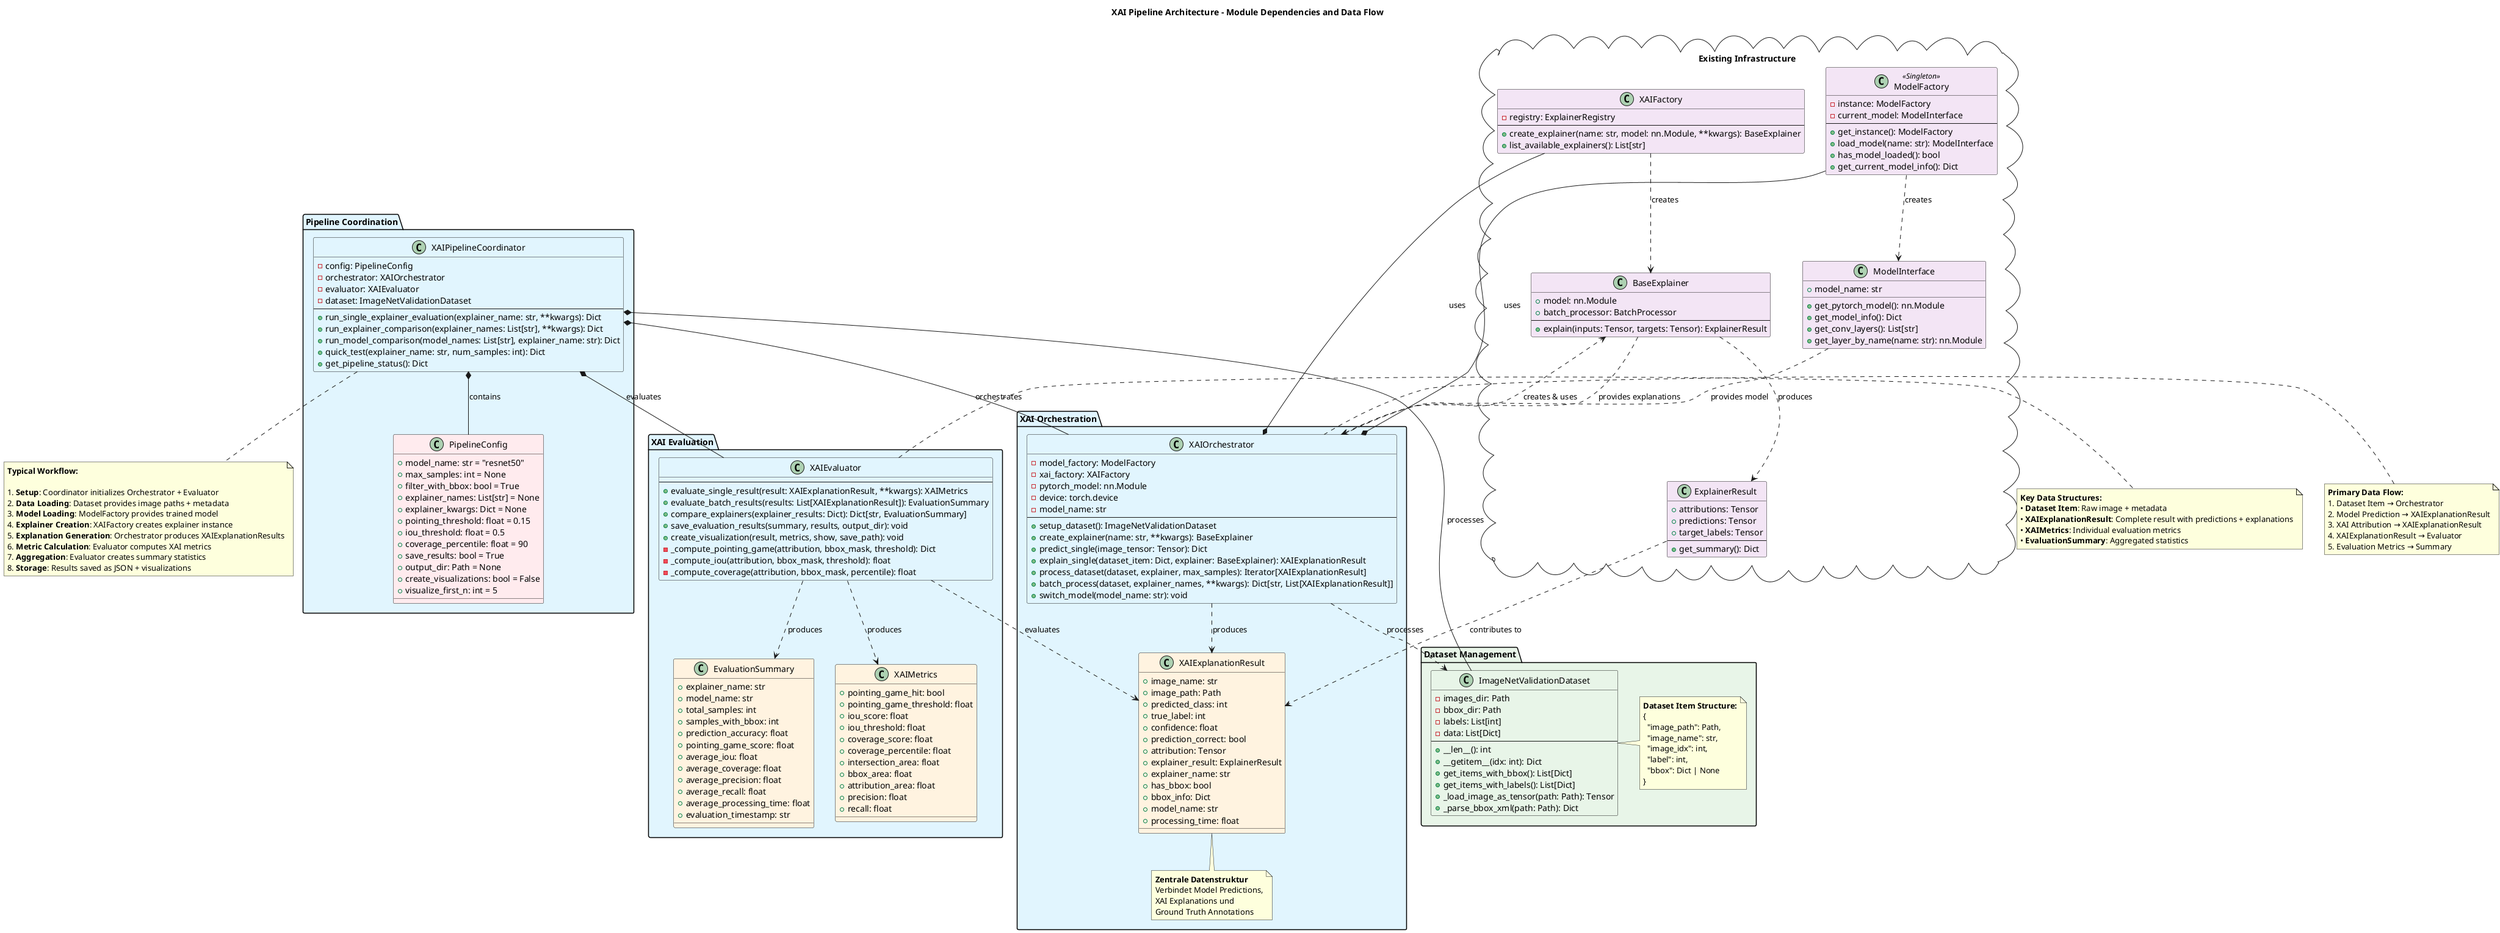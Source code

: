 @startuml XAI_Pipeline_Architecture

!define COMPONENT_COLOR #E1F5FE
!define FACTORY_COLOR #F3E5F5
!define DATA_COLOR #E8F5E8
!define RESULT_COLOR #FFF3E0
!define CONFIG_COLOR #FFEBEE

title XAI Pipeline Architecture - Module Dependencies and Data Flow

' ==== DEINE BESTEHENDEN MODULE ====
package "Existing Infrastructure" <<Cloud>> {

  class ModelFactory <<Singleton>> FACTORY_COLOR {
    - instance: ModelFactory
    - current_model: ModelInterface
    --
    + get_instance(): ModelFactory
    + load_model(name: str): ModelInterface
    + has_model_loaded(): bool
    + get_current_model_info(): Dict
  }

  class ModelInterface FACTORY_COLOR {
    + model_name: str
    + get_pytorch_model(): nn.Module
    + get_model_info(): Dict
    + get_conv_layers(): List[str]
    + get_layer_by_name(name: str): nn.Module
  }

  class XAIFactory FACTORY_COLOR {
    - registry: ExplainerRegistry
    --
    + create_explainer(name: str, model: nn.Module, **kwargs): BaseExplainer
    + list_available_explainers(): List[str]
  }

  class BaseExplainer FACTORY_COLOR {
    + model: nn.Module
    + batch_processor: BatchProcessor
    --
    + explain(inputs: Tensor, targets: Tensor): ExplainerResult
  }

  class ExplainerResult FACTORY_COLOR {
    + attributions: Tensor
    + predictions: Tensor
    + target_labels: Tensor
    --
    + get_summary(): Dict
  }
}

' ==== DATASET MODULE ====
package "Dataset Management" DATA_COLOR {

  class ImageNetValidationDataset DATA_COLOR {
    - images_dir: Path
    - bbox_dir: Path
    - labels: List[int]
    - data: List[Dict]
    --
    + __len__(): int
    + __getitem__(idx: int): Dict
    + get_items_with_bbox(): List[Dict]
    + get_items_with_labels(): List[Dict]
    + _load_image_as_tensor(path: Path): Tensor
    + _parse_bbox_xml(path: Path): Dict
  }

  note right of ImageNetValidationDataset
    **Dataset Item Structure:**
    {
      "image_path": Path,
      "image_name": str,
      "image_idx": int,
      "label": int,
      "bbox": Dict | None
    }
  end note
}

' ==== ORCHESTRATOR MODULE ====
package "XAI Orchestration" COMPONENT_COLOR {

  class XAIOrchestrator COMPONENT_COLOR {
    - model_factory: ModelFactory
    - xai_factory: XAIFactory
    - pytorch_model: nn.Module
    - device: torch.device
    - model_name: str
    --
    + setup_dataset(): ImageNetValidationDataset
    + create_explainer(name: str, **kwargs): BaseExplainer
    + predict_single(image_tensor: Tensor): Dict
    + explain_single(dataset_item: Dict, explainer: BaseExplainer): XAIExplanationResult
    + process_dataset(dataset, explainer, max_samples): Iterator[XAIExplanationResult]
    + batch_process(dataset, explainer_names, **kwargs): Dict[str, List[XAIExplanationResult]]
    + switch_model(model_name: str): void
  }

  class XAIExplanationResult RESULT_COLOR {
    + image_name: str
    + image_path: Path
    + predicted_class: int
    + true_label: int
    + confidence: float
    + prediction_correct: bool
    + attribution: Tensor
    + explainer_result: ExplainerResult
    + explainer_name: str
    + has_bbox: bool
    + bbox_info: Dict
    + model_name: str
    + processing_time: float
  }

  note bottom of XAIExplanationResult
    **Zentrale Datenstruktur**
    Verbindet Model Predictions,
    XAI Explanations und
    Ground Truth Annotations
  end note
}

' ==== EVALUATOR MODULE ====
package "XAI Evaluation" COMPONENT_COLOR {

  class XAIEvaluator COMPONENT_COLOR {
    --
    + evaluate_single_result(result: XAIExplanationResult, **kwargs): XAIMetrics
    + evaluate_batch_results(results: List[XAIExplanationResult]): EvaluationSummary
    + compare_explainers(explainer_results: Dict): Dict[str, EvaluationSummary]
    + save_evaluation_results(summary, results, output_dir): void
    + create_visualization(result, metrics, show, save_path): void
    - _compute_pointing_game(attribution, bbox_mask, threshold): Dict
    - _compute_iou(attribution, bbox_mask, threshold): float
    - _compute_coverage(attribution, bbox_mask, percentile): float
  }

  class XAIMetrics RESULT_COLOR {
    + pointing_game_hit: bool
    + pointing_game_threshold: float
    + iou_score: float
    + iou_threshold: float
    + coverage_score: float
    + coverage_percentile: float
    + intersection_area: float
    + bbox_area: float
    + attribution_area: float
    + precision: float
    + recall: float
  }

  class EvaluationSummary RESULT_COLOR {
    + explainer_name: str
    + model_name: str
    + total_samples: int
    + samples_with_bbox: int
    + prediction_accuracy: float
    + pointing_game_score: float
    + average_iou: float
    + average_coverage: float
    + average_precision: float
    + average_recall: float
    + average_processing_time: float
    + evaluation_timestamp: str
  }
}

' ==== COORDINATOR MODULE ====
package "Pipeline Coordination" COMPONENT_COLOR {

  class XAIPipelineCoordinator COMPONENT_COLOR {
    - config: PipelineConfig
    - orchestrator: XAIOrchestrator
    - evaluator: XAIEvaluator
    - dataset: ImageNetValidationDataset
    --
    + run_single_explainer_evaluation(explainer_name: str, **kwargs): Dict
    + run_explainer_comparison(explainer_names: List[str], **kwargs): Dict
    + run_model_comparison(model_names: List[str], explainer_name: str): Dict
    + quick_test(explainer_name: str, num_samples: int): Dict
    + get_pipeline_status(): Dict
  }

  class PipelineConfig CONFIG_COLOR {
    + model_name: str = "resnet50"
    + max_samples: int = None
    + filter_with_bbox: bool = True
    + explainer_names: List[str] = None
    + explainer_kwargs: Dict = None
    + pointing_threshold: float = 0.15
    + iou_threshold: float = 0.5
    + coverage_percentile: float = 90
    + save_results: bool = True
    + output_dir: Path = None
    + create_visualizations: bool = False
    + visualize_first_n: int = 5
  }
}

' ==== RELATIONSHIPS ====

' Coordinator Dependencies
XAIPipelineCoordinator *-- PipelineConfig : contains
XAIPipelineCoordinator *-- XAIOrchestrator : orchestrates
XAIPipelineCoordinator *-- XAIEvaluator : evaluates
XAIPipelineCoordinator *-- ImageNetValidationDataset : processes

' Orchestrator Dependencies
XAIOrchestrator *-- ModelFactory : uses
XAIOrchestrator *-- XAIFactory : uses
XAIOrchestrator ..> ImageNetValidationDataset : processes
XAIOrchestrator ..> BaseExplainer : creates & uses
XAIOrchestrator ..> XAIExplanationResult : produces

' Evaluator Dependencies
XAIEvaluator ..> XAIExplanationResult : evaluates
XAIEvaluator ..> XAIMetrics : produces
XAIEvaluator ..> EvaluationSummary : produces

' Factory Dependencies
ModelFactory ..> ModelInterface : creates
XAIFactory ..> BaseExplainer : creates
BaseExplainer ..> ExplainerResult : produces

' Data Flow Dependencies
ModelInterface ..> XAIOrchestrator : provides model
BaseExplainer ..> XAIOrchestrator : provides explanations
ExplainerResult ..> XAIExplanationResult : contributes to

' ==== DATA FLOW ANNOTATIONS ====

note as DataFlow1
  **Primary Data Flow:**
  1. Dataset Item → Orchestrator
  2. Model Prediction → XAIExplanationResult
  3. XAI Attribution → XAIExplanationResult
  4. XAIExplanationResult → Evaluator
  5. Evaluation Metrics → Summary
end note

note as DataFlow2
  **Key Data Structures:**
  • **Dataset Item**: Raw image + metadata
  • **XAIExplanationResult**: Complete result with predictions + explanations
  • **XAIMetrics**: Individual evaluation metrics
  • **EvaluationSummary**: Aggregated statistics
end note

DataFlow1 .right. XAIOrchestrator
DataFlow2 .left. XAIEvaluator

' ==== WORKFLOW ANNOTATION ====

note as Workflow
  **Typical Workflow:**

  1. **Setup**: Coordinator initializes Orchestrator + Evaluator
  2. **Data Loading**: Dataset provides image paths + metadata
  3. **Model Loading**: ModelFactory provides trained model
  4. **Explainer Creation**: XAIFactory creates explainer instance
  5. **Explanation Generation**: Orchestrator produces XAIExplanationResults
  6. **Metric Calculation**: Evaluator computes XAI metrics
  7. **Aggregation**: Evaluator creates summary statistics
  8. **Storage**: Results saved as JSON + visualizations
end note

Workflow .up. XAIPipelineCoordinator

@enduml